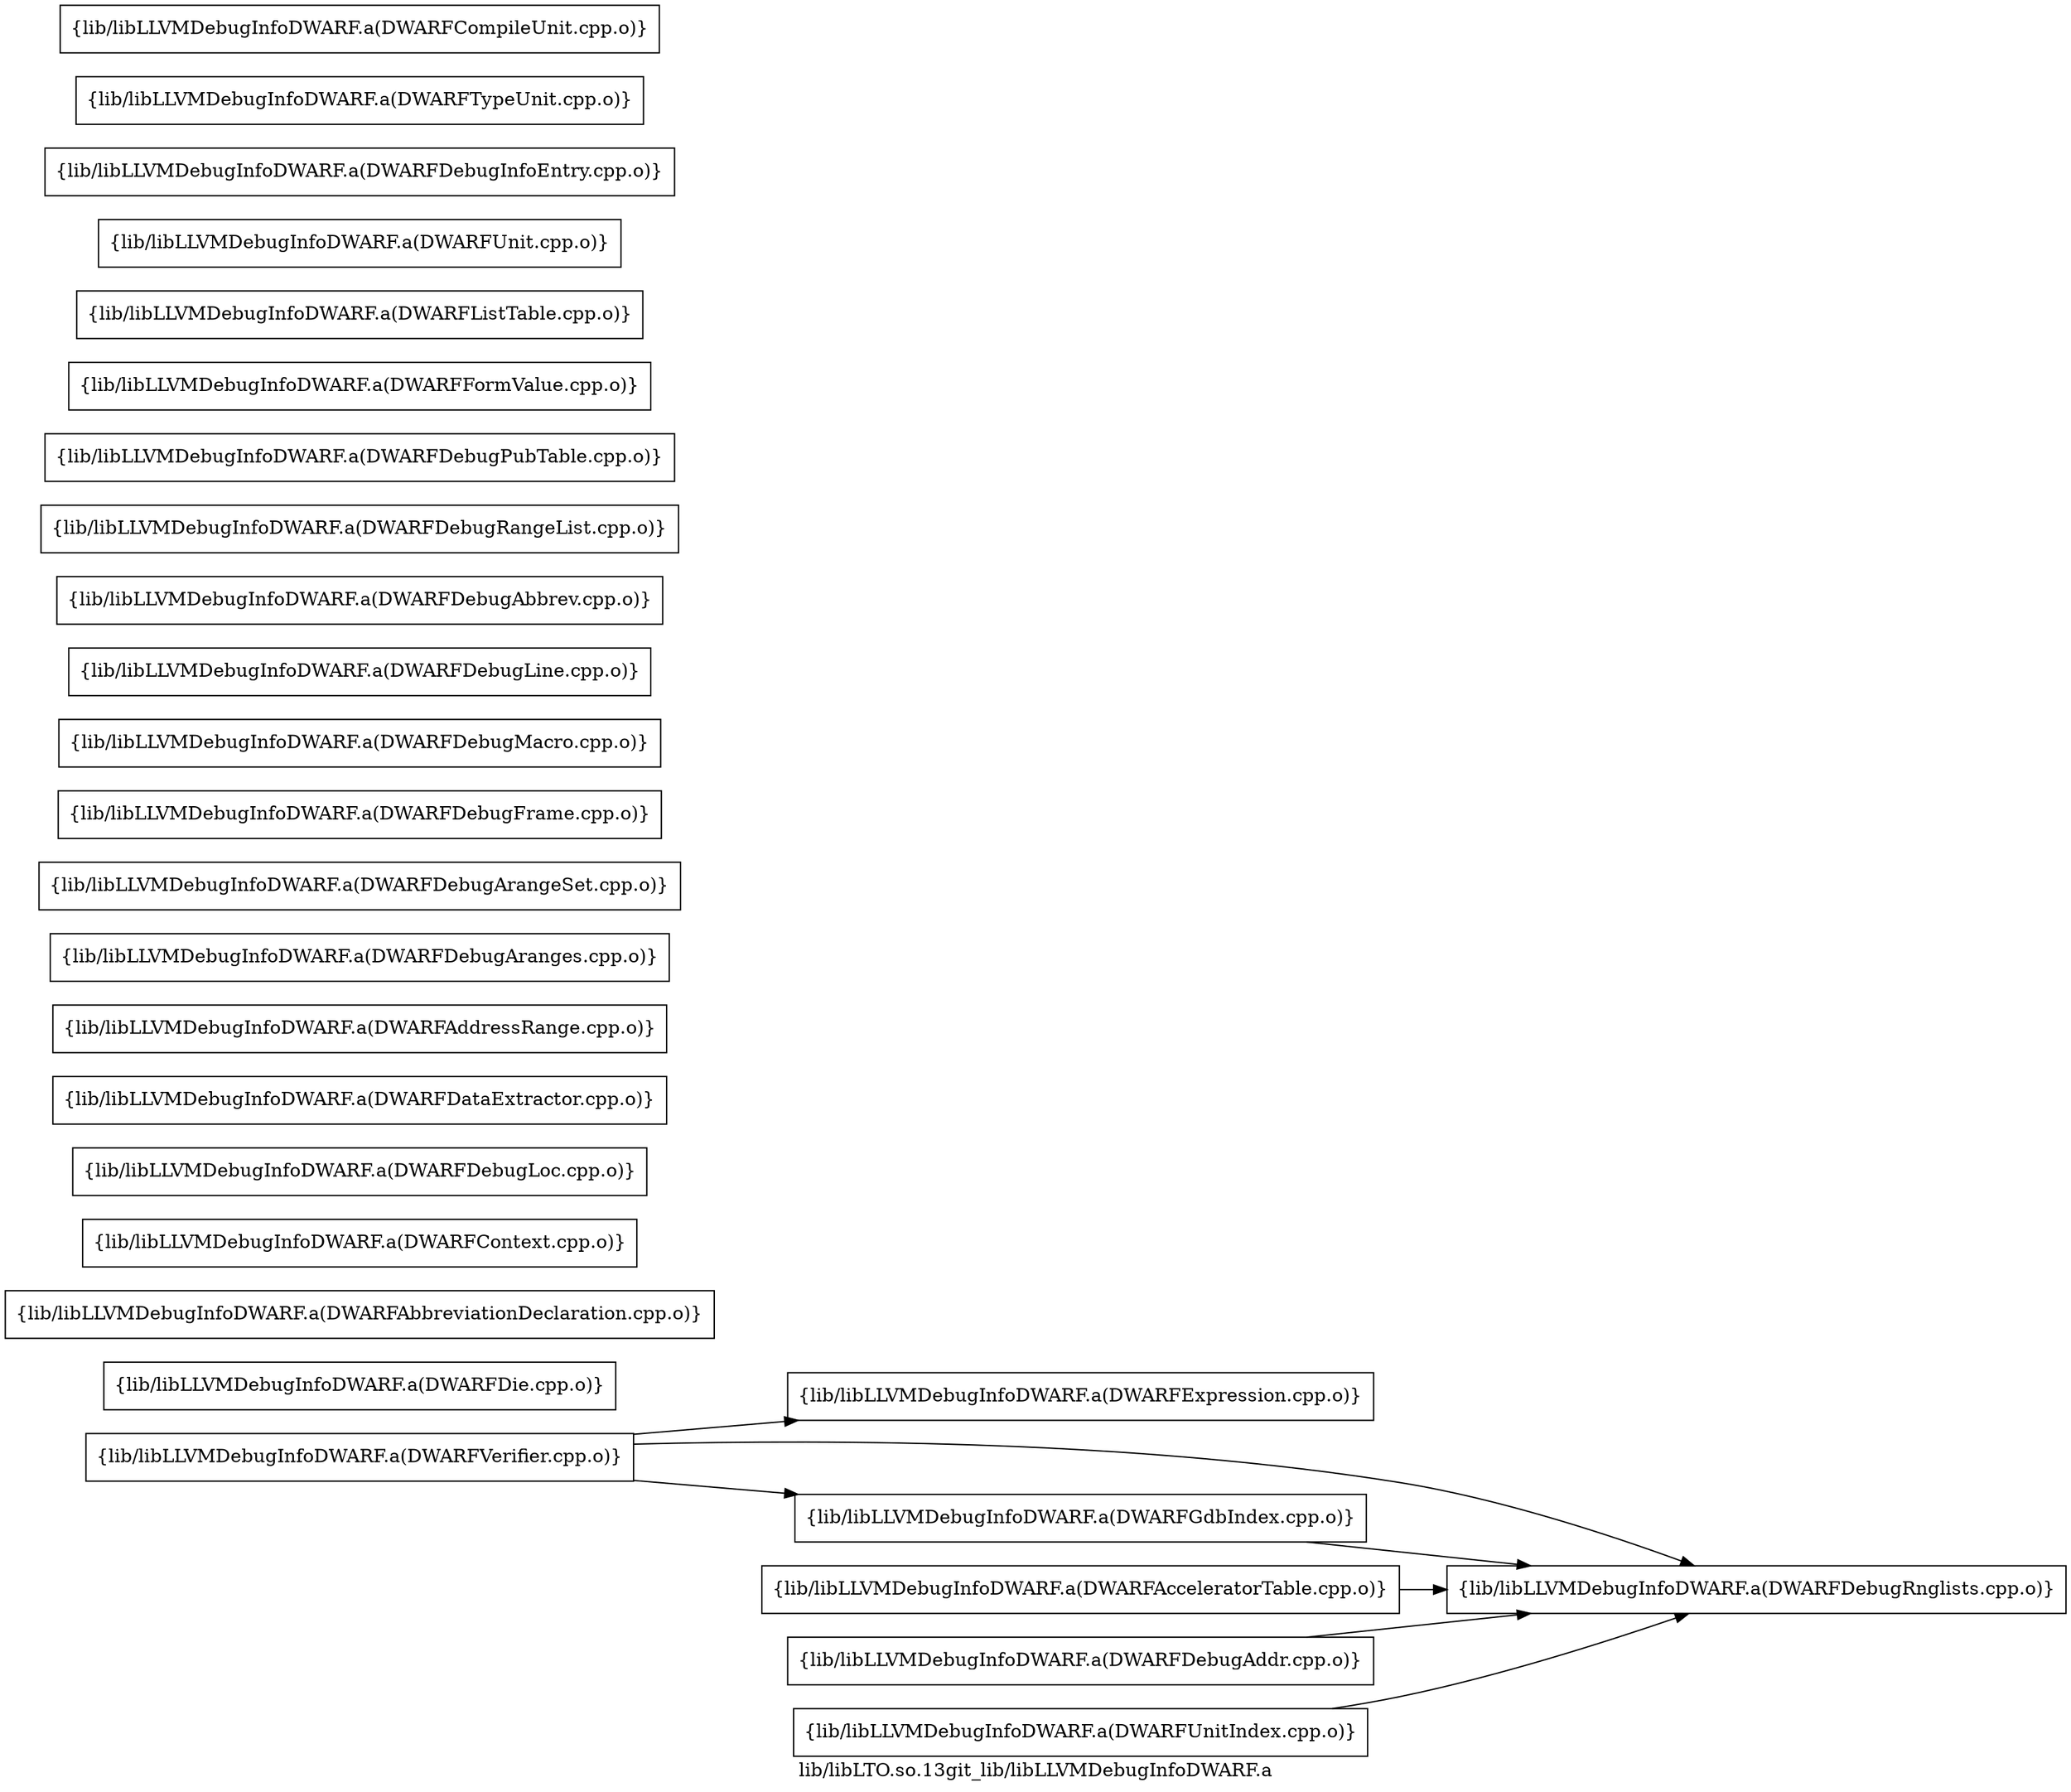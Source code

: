 digraph "lib/libLTO.so.13git_lib/libLLVMDebugInfoDWARF.a" {
	label="lib/libLTO.so.13git_lib/libLLVMDebugInfoDWARF.a";
	rankdir=LR;

	Node0x55bbc3bd2b08 [shape=record,shape=box,group=0,label="{lib/libLLVMDebugInfoDWARF.a(DWARFExpression.cpp.o)}"];
	Node0x55bbc3bd31e8 [shape=record,shape=box,group=0,label="{lib/libLLVMDebugInfoDWARF.a(DWARFDie.cpp.o)}"];
	Node0x55bbc3bd45e8 [shape=record,shape=box,group=0,label="{lib/libLLVMDebugInfoDWARF.a(DWARFAbbreviationDeclaration.cpp.o)}"];
	Node0x55bbc3bcab38 [shape=record,shape=box,group=0,label="{lib/libLLVMDebugInfoDWARF.a(DWARFContext.cpp.o)}"];
	Node0x55bbc3bcb7b8 [shape=record,shape=box,group=0,label="{lib/libLLVMDebugInfoDWARF.a(DWARFDebugLoc.cpp.o)}"];
	Node0x55bbc3bcc348 [shape=record,shape=box,group=0,label="{lib/libLLVMDebugInfoDWARF.a(DWARFDataExtractor.cpp.o)}"];
	Node0x55bbc3bca4a8 [shape=record,shape=box,group=0,label="{lib/libLLVMDebugInfoDWARF.a(DWARFAddressRange.cpp.o)}"];
	Node0x55bbc3bc83d8 [shape=record,shape=box,group=0,label="{lib/libLLVMDebugInfoDWARF.a(DWARFDebugAranges.cpp.o)}"];
	Node0x55bbc3bc8108 [shape=record,shape=box,group=0,label="{lib/libLLVMDebugInfoDWARF.a(DWARFDebugArangeSet.cpp.o)}"];
	Node0x55bbc3bc8e28 [shape=record,shape=box,group=0,label="{lib/libLLVMDebugInfoDWARF.a(DWARFDebugFrame.cpp.o)}"];
	Node0x55bbc3bc2208 [shape=record,shape=box,group=0,label="{lib/libLLVMDebugInfoDWARF.a(DWARFDebugMacro.cpp.o)}"];
	Node0x55bbc3bc1a38 [shape=record,shape=box,group=0,label="{lib/libLLVMDebugInfoDWARF.a(DWARFDebugRnglists.cpp.o)}"];
	Node0x55bbc3bc26b8 [shape=record,shape=box,group=0,label="{lib/libLLVMDebugInfoDWARF.a(DWARFDebugLine.cpp.o)}"];
	Node0x55bbc3bc09f8 [shape=record,shape=box,group=0,label="{lib/libLLVMDebugInfoDWARF.a(DWARFAcceleratorTable.cpp.o)}"];
	Node0x55bbc3bc09f8 -> Node0x55bbc3bc1a38;
	Node0x55bbc3bc0f48 [shape=record,shape=box,group=0,label="{lib/libLLVMDebugInfoDWARF.a(DWARFDebugAbbrev.cpp.o)}"];
	Node0x55bbc3bc4468 [shape=record,shape=box,group=0,label="{lib/libLLVMDebugInfoDWARF.a(DWARFDebugAddr.cpp.o)}"];
	Node0x55bbc3bc4468 -> Node0x55bbc3bc1a38;
	Node0x55bbc3bd4548 [shape=record,shape=box,group=0,label="{lib/libLLVMDebugInfoDWARF.a(DWARFDebugRangeList.cpp.o)}"];
	Node0x55bbc3bd5178 [shape=record,shape=box,group=0,label="{lib/libLLVMDebugInfoDWARF.a(DWARFDebugPubTable.cpp.o)}"];
	Node0x55bbc3bd8968 [shape=record,shape=box,group=0,label="{lib/libLLVMDebugInfoDWARF.a(DWARFFormValue.cpp.o)}"];
	Node0x55bbc3bd8e18 [shape=record,shape=box,group=0,label="{lib/libLLVMDebugInfoDWARF.a(DWARFGdbIndex.cpp.o)}"];
	Node0x55bbc3bd8e18 -> Node0x55bbc3bc1a38;
	Node0x55bbc3bd9098 [shape=record,shape=box,group=0,label="{lib/libLLVMDebugInfoDWARF.a(DWARFListTable.cpp.o)}"];
	Node0x55bbc3bd7518 [shape=record,shape=box,group=0,label="{lib/libLLVMDebugInfoDWARF.a(DWARFUnitIndex.cpp.o)}"];
	Node0x55bbc3bd7518 -> Node0x55bbc3bc1a38;
	Node0x55bbc3bd7798 [shape=record,shape=box,group=0,label="{lib/libLLVMDebugInfoDWARF.a(DWARFUnit.cpp.o)}"];
	Node0x55bbc3be4e98 [shape=record,shape=box,group=0,label="{lib/libLLVMDebugInfoDWARF.a(DWARFDebugInfoEntry.cpp.o)}"];
	Node0x55bbc3be4bc8 [shape=record,shape=box,group=0,label="{lib/libLLVMDebugInfoDWARF.a(DWARFTypeUnit.cpp.o)}"];
	Node0x55bbc3be52a8 [shape=record,shape=box,group=0,label="{lib/libLLVMDebugInfoDWARF.a(DWARFCompileUnit.cpp.o)}"];
	Node0x55bbc3bd6d98 [shape=record,shape=box,group=0,label="{lib/libLLVMDebugInfoDWARF.a(DWARFVerifier.cpp.o)}"];
	Node0x55bbc3bd6d98 -> Node0x55bbc3bd2b08;
	Node0x55bbc3bd6d98 -> Node0x55bbc3bc1a38;
	Node0x55bbc3bd6d98 -> Node0x55bbc3bd8e18;
}
